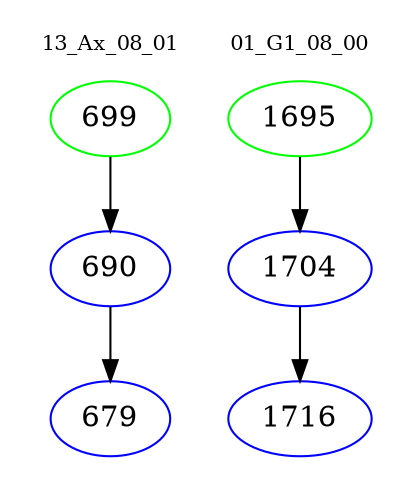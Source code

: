 digraph{
subgraph cluster_0 {
color = white
label = "13_Ax_08_01";
fontsize=10;
T0_699 [label="699", color="green"]
T0_699 -> T0_690 [color="black"]
T0_690 [label="690", color="blue"]
T0_690 -> T0_679 [color="black"]
T0_679 [label="679", color="blue"]
}
subgraph cluster_1 {
color = white
label = "01_G1_08_00";
fontsize=10;
T1_1695 [label="1695", color="green"]
T1_1695 -> T1_1704 [color="black"]
T1_1704 [label="1704", color="blue"]
T1_1704 -> T1_1716 [color="black"]
T1_1716 [label="1716", color="blue"]
}
}
